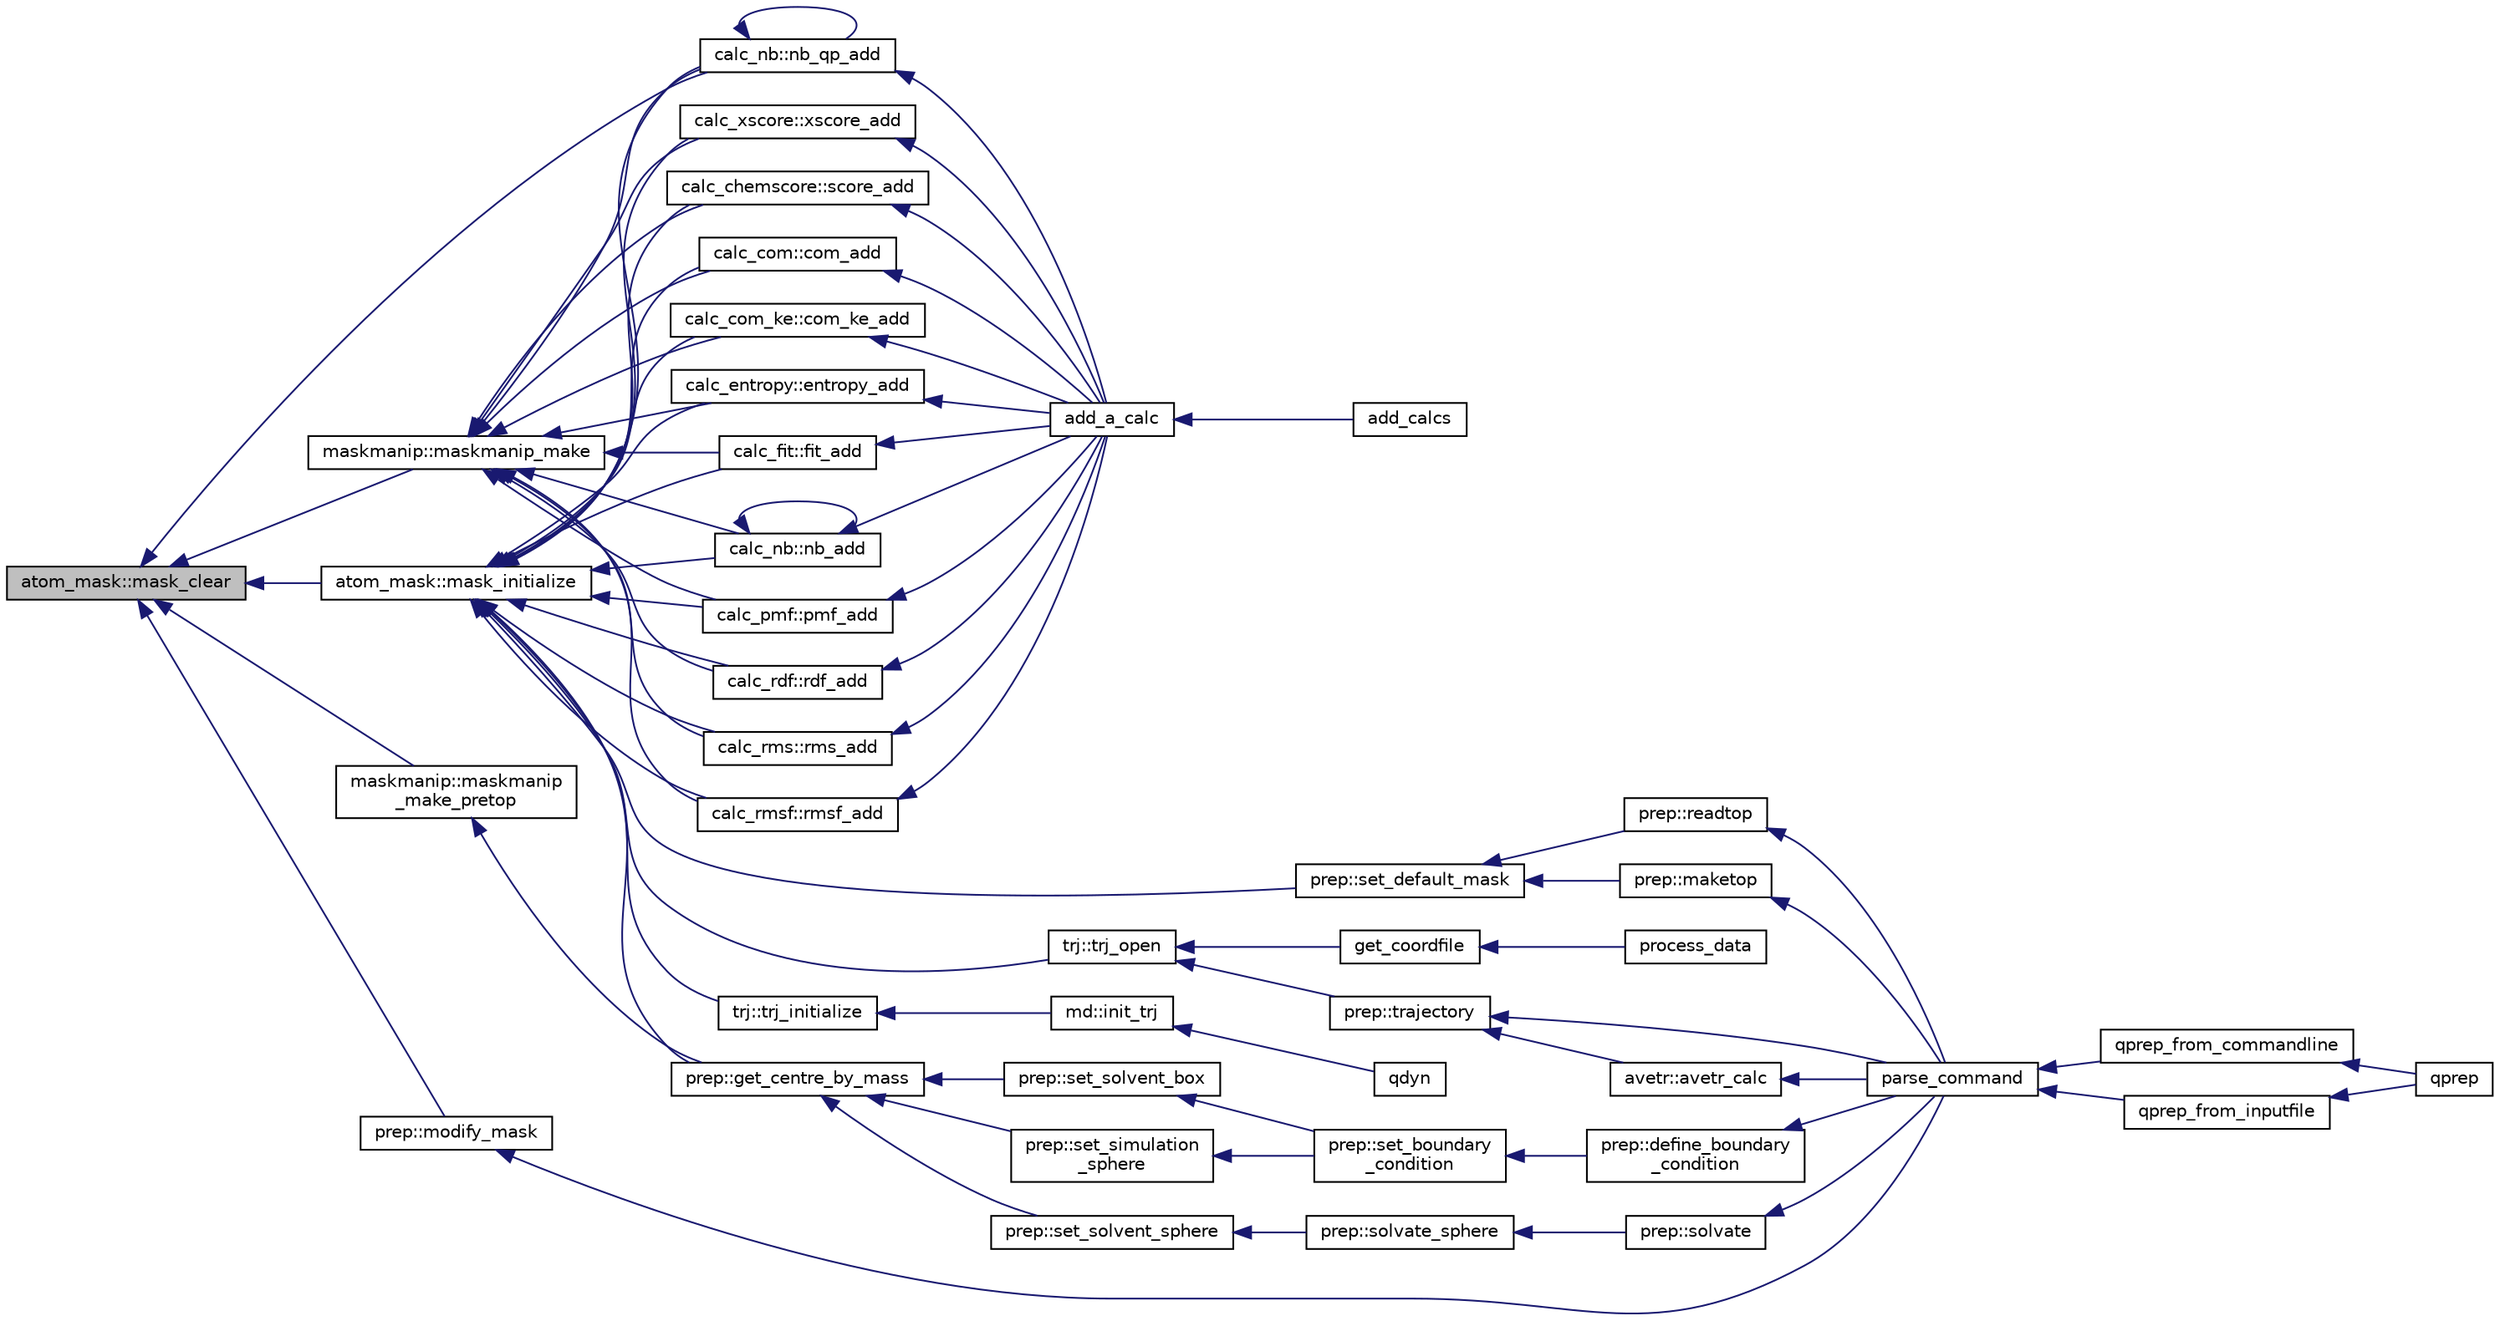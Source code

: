 digraph "atom_mask::mask_clear"
{
  edge [fontname="Helvetica",fontsize="10",labelfontname="Helvetica",labelfontsize="10"];
  node [fontname="Helvetica",fontsize="10",shape=record];
  rankdir="LR";
  Node1 [label="atom_mask::mask_clear",height=0.2,width=0.4,color="black", fillcolor="grey75", style="filled" fontcolor="black"];
  Node1 -> Node2 [dir="back",color="midnightblue",fontsize="10",style="solid",fontname="Helvetica"];
  Node2 [label="atom_mask::mask_initialize",height=0.2,width=0.4,color="black", fillcolor="white", style="filled",URL="$classatom__mask.html#a37135eea76c381c4aacee5cc9fbce046"];
  Node2 -> Node3 [dir="back",color="midnightblue",fontsize="10",style="solid",fontname="Helvetica"];
  Node3 [label="calc_chemscore::score_add",height=0.2,width=0.4,color="black", fillcolor="white", style="filled",URL="$classcalc__chemscore.html#a8ac120993f6d7fd6a2d13d1de1ef8a04"];
  Node3 -> Node4 [dir="back",color="midnightblue",fontsize="10",style="solid",fontname="Helvetica"];
  Node4 [label="add_a_calc",height=0.2,width=0.4,color="black", fillcolor="white", style="filled",URL="$qcalc_8f90.html#acb44d1dc6dd86deefc875c180bc5703e"];
  Node4 -> Node5 [dir="back",color="midnightblue",fontsize="10",style="solid",fontname="Helvetica"];
  Node5 [label="add_calcs",height=0.2,width=0.4,color="black", fillcolor="white", style="filled",URL="$qcalc_8f90.html#acaadc7e7a89c09e2f5d003ad5dca1672"];
  Node2 -> Node6 [dir="back",color="midnightblue",fontsize="10",style="solid",fontname="Helvetica"];
  Node6 [label="calc_com::com_add",height=0.2,width=0.4,color="black", fillcolor="white", style="filled",URL="$classcalc__com.html#a651966ec97d83c3b1dfa2698148984c7"];
  Node6 -> Node4 [dir="back",color="midnightblue",fontsize="10",style="solid",fontname="Helvetica"];
  Node2 -> Node7 [dir="back",color="midnightblue",fontsize="10",style="solid",fontname="Helvetica"];
  Node7 [label="calc_com_ke::com_ke_add",height=0.2,width=0.4,color="black", fillcolor="white", style="filled",URL="$classcalc__com__ke.html#a3c4a60a828ca4c037ffd87b608f6a8f7"];
  Node7 -> Node4 [dir="back",color="midnightblue",fontsize="10",style="solid",fontname="Helvetica"];
  Node2 -> Node8 [dir="back",color="midnightblue",fontsize="10",style="solid",fontname="Helvetica"];
  Node8 [label="calc_entropy::entropy_add",height=0.2,width=0.4,color="black", fillcolor="white", style="filled",URL="$classcalc__entropy.html#aed82d686b07a9020efcd8f4587376359"];
  Node8 -> Node4 [dir="back",color="midnightblue",fontsize="10",style="solid",fontname="Helvetica"];
  Node2 -> Node9 [dir="back",color="midnightblue",fontsize="10",style="solid",fontname="Helvetica"];
  Node9 [label="calc_fit::fit_add",height=0.2,width=0.4,color="black", fillcolor="white", style="filled",URL="$classcalc__fit.html#a03132293af132901c3309c2095bc97a5"];
  Node9 -> Node4 [dir="back",color="midnightblue",fontsize="10",style="solid",fontname="Helvetica"];
  Node2 -> Node10 [dir="back",color="midnightblue",fontsize="10",style="solid",fontname="Helvetica"];
  Node10 [label="calc_nb::nb_add",height=0.2,width=0.4,color="black", fillcolor="white", style="filled",URL="$classcalc__nb.html#a1476bae2c246aa70d62c2d574e1c3878"];
  Node10 -> Node10 [dir="back",color="midnightblue",fontsize="10",style="solid",fontname="Helvetica"];
  Node10 -> Node4 [dir="back",color="midnightblue",fontsize="10",style="solid",fontname="Helvetica"];
  Node2 -> Node11 [dir="back",color="midnightblue",fontsize="10",style="solid",fontname="Helvetica"];
  Node11 [label="calc_nb::nb_qp_add",height=0.2,width=0.4,color="black", fillcolor="white", style="filled",URL="$classcalc__nb.html#a6d26079e3680e2780d8c7f302b538596"];
  Node11 -> Node11 [dir="back",color="midnightblue",fontsize="10",style="solid",fontname="Helvetica"];
  Node11 -> Node4 [dir="back",color="midnightblue",fontsize="10",style="solid",fontname="Helvetica"];
  Node2 -> Node12 [dir="back",color="midnightblue",fontsize="10",style="solid",fontname="Helvetica"];
  Node12 [label="calc_pmf::pmf_add",height=0.2,width=0.4,color="black", fillcolor="white", style="filled",URL="$classcalc__pmf.html#a4caf9759f3678b95aaa1f48fba8eb333"];
  Node12 -> Node4 [dir="back",color="midnightblue",fontsize="10",style="solid",fontname="Helvetica"];
  Node2 -> Node13 [dir="back",color="midnightblue",fontsize="10",style="solid",fontname="Helvetica"];
  Node13 [label="calc_rdf::rdf_add",height=0.2,width=0.4,color="black", fillcolor="white", style="filled",URL="$classcalc__rdf.html#ab8e05d1bd81788d16237447d9f66edd9"];
  Node13 -> Node4 [dir="back",color="midnightblue",fontsize="10",style="solid",fontname="Helvetica"];
  Node2 -> Node14 [dir="back",color="midnightblue",fontsize="10",style="solid",fontname="Helvetica"];
  Node14 [label="calc_rms::rms_add",height=0.2,width=0.4,color="black", fillcolor="white", style="filled",URL="$classcalc__rms.html#ae0ddbab6b86b26808306b08522944087"];
  Node14 -> Node4 [dir="back",color="midnightblue",fontsize="10",style="solid",fontname="Helvetica"];
  Node2 -> Node15 [dir="back",color="midnightblue",fontsize="10",style="solid",fontname="Helvetica"];
  Node15 [label="calc_rmsf::rmsf_add",height=0.2,width=0.4,color="black", fillcolor="white", style="filled",URL="$classcalc__rmsf.html#a4e6c49380436639f72a9ca5711477832"];
  Node15 -> Node4 [dir="back",color="midnightblue",fontsize="10",style="solid",fontname="Helvetica"];
  Node2 -> Node16 [dir="back",color="midnightblue",fontsize="10",style="solid",fontname="Helvetica"];
  Node16 [label="calc_xscore::xscore_add",height=0.2,width=0.4,color="black", fillcolor="white", style="filled",URL="$classcalc__xscore.html#a54166bda8a73b7847edce41e4b3268d5"];
  Node16 -> Node4 [dir="back",color="midnightblue",fontsize="10",style="solid",fontname="Helvetica"];
  Node2 -> Node17 [dir="back",color="midnightblue",fontsize="10",style="solid",fontname="Helvetica"];
  Node17 [label="prep::set_default_mask",height=0.2,width=0.4,color="black", fillcolor="white", style="filled",URL="$classprep.html#a66e2390289edaef47f6dcefb4a185202"];
  Node17 -> Node18 [dir="back",color="midnightblue",fontsize="10",style="solid",fontname="Helvetica"];
  Node18 [label="prep::maketop",height=0.2,width=0.4,color="black", fillcolor="white", style="filled",URL="$classprep.html#ac1b20bb4677de808773357bae4f5b4a5"];
  Node18 -> Node19 [dir="back",color="midnightblue",fontsize="10",style="solid",fontname="Helvetica"];
  Node19 [label="parse_command",height=0.2,width=0.4,color="black", fillcolor="white", style="filled",URL="$qprep_8f90.html#add7d58759b8d0826b87051647135e024"];
  Node19 -> Node20 [dir="back",color="midnightblue",fontsize="10",style="solid",fontname="Helvetica"];
  Node20 [label="qprep_from_commandline",height=0.2,width=0.4,color="black", fillcolor="white", style="filled",URL="$qprep_8f90.html#a509741b66578d6d76b269d0f98128910"];
  Node20 -> Node21 [dir="back",color="midnightblue",fontsize="10",style="solid",fontname="Helvetica"];
  Node21 [label="qprep",height=0.2,width=0.4,color="black", fillcolor="white", style="filled",URL="$qprep_8f90.html#a252292cf2c64796a48ab29aae4920d15"];
  Node19 -> Node22 [dir="back",color="midnightblue",fontsize="10",style="solid",fontname="Helvetica"];
  Node22 [label="qprep_from_inputfile",height=0.2,width=0.4,color="black", fillcolor="white", style="filled",URL="$qprep_8f90.html#aae7f6285ebd5705125725dcda622efd5"];
  Node22 -> Node21 [dir="back",color="midnightblue",fontsize="10",style="solid",fontname="Helvetica"];
  Node17 -> Node23 [dir="back",color="midnightblue",fontsize="10",style="solid",fontname="Helvetica"];
  Node23 [label="prep::readtop",height=0.2,width=0.4,color="black", fillcolor="white", style="filled",URL="$classprep.html#a59d775f3eb60a2041f8a27c882d3bc70"];
  Node23 -> Node19 [dir="back",color="midnightblue",fontsize="10",style="solid",fontname="Helvetica"];
  Node2 -> Node24 [dir="back",color="midnightblue",fontsize="10",style="solid",fontname="Helvetica"];
  Node24 [label="prep::get_centre_by_mass",height=0.2,width=0.4,color="black", fillcolor="white", style="filled",URL="$classprep.html#ac5cb1bd82cdabbd55089747c70946e9f"];
  Node24 -> Node25 [dir="back",color="midnightblue",fontsize="10",style="solid",fontname="Helvetica"];
  Node25 [label="prep::set_simulation\l_sphere",height=0.2,width=0.4,color="black", fillcolor="white", style="filled",URL="$classprep.html#a35f72f5ffad726d4d9f3f8405837b1a2"];
  Node25 -> Node26 [dir="back",color="midnightblue",fontsize="10",style="solid",fontname="Helvetica"];
  Node26 [label="prep::set_boundary\l_condition",height=0.2,width=0.4,color="black", fillcolor="white", style="filled",URL="$classprep.html#a6cb87d50fe4a6bf0ae27fe34d7316f5b"];
  Node26 -> Node27 [dir="back",color="midnightblue",fontsize="10",style="solid",fontname="Helvetica"];
  Node27 [label="prep::define_boundary\l_condition",height=0.2,width=0.4,color="black", fillcolor="white", style="filled",URL="$classprep.html#a63b4a8d3ff88f78114eb1d70ba5fbef1"];
  Node27 -> Node19 [dir="back",color="midnightblue",fontsize="10",style="solid",fontname="Helvetica"];
  Node24 -> Node28 [dir="back",color="midnightblue",fontsize="10",style="solid",fontname="Helvetica"];
  Node28 [label="prep::set_solvent_box",height=0.2,width=0.4,color="black", fillcolor="white", style="filled",URL="$classprep.html#a28767f39911fb26ba4be630e1b41c4e5"];
  Node28 -> Node26 [dir="back",color="midnightblue",fontsize="10",style="solid",fontname="Helvetica"];
  Node24 -> Node29 [dir="back",color="midnightblue",fontsize="10",style="solid",fontname="Helvetica"];
  Node29 [label="prep::set_solvent_sphere",height=0.2,width=0.4,color="black", fillcolor="white", style="filled",URL="$classprep.html#abb116903e6c029e9d8ad398fc9968393"];
  Node29 -> Node30 [dir="back",color="midnightblue",fontsize="10",style="solid",fontname="Helvetica"];
  Node30 [label="prep::solvate_sphere",height=0.2,width=0.4,color="black", fillcolor="white", style="filled",URL="$classprep.html#a94b652674f1c868ef55bb9e4a3cd8204"];
  Node30 -> Node31 [dir="back",color="midnightblue",fontsize="10",style="solid",fontname="Helvetica"];
  Node31 [label="prep::solvate",height=0.2,width=0.4,color="black", fillcolor="white", style="filled",URL="$classprep.html#ab40618e65f3f9ff77388540cc08fb857"];
  Node31 -> Node19 [dir="back",color="midnightblue",fontsize="10",style="solid",fontname="Helvetica"];
  Node2 -> Node32 [dir="back",color="midnightblue",fontsize="10",style="solid",fontname="Helvetica"];
  Node32 [label="trj::trj_initialize",height=0.2,width=0.4,color="black", fillcolor="white", style="filled",URL="$classtrj.html#abcf23ced3af3d82b27dbbfdf91f31393"];
  Node32 -> Node33 [dir="back",color="midnightblue",fontsize="10",style="solid",fontname="Helvetica"];
  Node33 [label="md::init_trj",height=0.2,width=0.4,color="black", fillcolor="white", style="filled",URL="$classmd.html#ac42ae299354d569a17be9cc805d6a2ec"];
  Node33 -> Node34 [dir="back",color="midnightblue",fontsize="10",style="solid",fontname="Helvetica"];
  Node34 [label="qdyn",height=0.2,width=0.4,color="black", fillcolor="white", style="filled",URL="$qdyn_8f90.html#a93aa3f5a63d37164f411c008fce7e62c"];
  Node2 -> Node35 [dir="back",color="midnightblue",fontsize="10",style="solid",fontname="Helvetica"];
  Node35 [label="trj::trj_open",height=0.2,width=0.4,color="black", fillcolor="white", style="filled",URL="$classtrj.html#a28cdf7fe7d02d22fcf44b14c41cd292c"];
  Node35 -> Node36 [dir="back",color="midnightblue",fontsize="10",style="solid",fontname="Helvetica"];
  Node36 [label="prep::trajectory",height=0.2,width=0.4,color="black", fillcolor="white", style="filled",URL="$classprep.html#aa25e33c6f5da38aba332f11ca5cff8f3"];
  Node36 -> Node37 [dir="back",color="midnightblue",fontsize="10",style="solid",fontname="Helvetica"];
  Node37 [label="avetr::avetr_calc",height=0.2,width=0.4,color="black", fillcolor="white", style="filled",URL="$classavetr.html#a1fbe6b643dec51fc47c85540a07c896c"];
  Node37 -> Node19 [dir="back",color="midnightblue",fontsize="10",style="solid",fontname="Helvetica"];
  Node36 -> Node19 [dir="back",color="midnightblue",fontsize="10",style="solid",fontname="Helvetica"];
  Node35 -> Node38 [dir="back",color="midnightblue",fontsize="10",style="solid",fontname="Helvetica"];
  Node38 [label="get_coordfile",height=0.2,width=0.4,color="black", fillcolor="white", style="filled",URL="$qcalc_8f90.html#a1d82cd2a089e1e0ca370862a88297fad"];
  Node38 -> Node39 [dir="back",color="midnightblue",fontsize="10",style="solid",fontname="Helvetica"];
  Node39 [label="process_data",height=0.2,width=0.4,color="black", fillcolor="white", style="filled",URL="$qcalc_8f90.html#a7d2d447954fb385bdca4f228de92b1eb"];
  Node1 -> Node40 [dir="back",color="midnightblue",fontsize="10",style="solid",fontname="Helvetica"];
  Node40 [label="maskmanip::maskmanip_make",height=0.2,width=0.4,color="black", fillcolor="white", style="filled",URL="$classmaskmanip.html#a716ed52ce2766e5a0ee111f885e7287f"];
  Node40 -> Node3 [dir="back",color="midnightblue",fontsize="10",style="solid",fontname="Helvetica"];
  Node40 -> Node6 [dir="back",color="midnightblue",fontsize="10",style="solid",fontname="Helvetica"];
  Node40 -> Node7 [dir="back",color="midnightblue",fontsize="10",style="solid",fontname="Helvetica"];
  Node40 -> Node8 [dir="back",color="midnightblue",fontsize="10",style="solid",fontname="Helvetica"];
  Node40 -> Node9 [dir="back",color="midnightblue",fontsize="10",style="solid",fontname="Helvetica"];
  Node40 -> Node10 [dir="back",color="midnightblue",fontsize="10",style="solid",fontname="Helvetica"];
  Node40 -> Node11 [dir="back",color="midnightblue",fontsize="10",style="solid",fontname="Helvetica"];
  Node40 -> Node12 [dir="back",color="midnightblue",fontsize="10",style="solid",fontname="Helvetica"];
  Node40 -> Node13 [dir="back",color="midnightblue",fontsize="10",style="solid",fontname="Helvetica"];
  Node40 -> Node14 [dir="back",color="midnightblue",fontsize="10",style="solid",fontname="Helvetica"];
  Node40 -> Node15 [dir="back",color="midnightblue",fontsize="10",style="solid",fontname="Helvetica"];
  Node40 -> Node16 [dir="back",color="midnightblue",fontsize="10",style="solid",fontname="Helvetica"];
  Node1 -> Node41 [dir="back",color="midnightblue",fontsize="10",style="solid",fontname="Helvetica"];
  Node41 [label="maskmanip::maskmanip\l_make_pretop",height=0.2,width=0.4,color="black", fillcolor="white", style="filled",URL="$classmaskmanip.html#aa7d710d064627916cae7417ab446621c"];
  Node41 -> Node24 [dir="back",color="midnightblue",fontsize="10",style="solid",fontname="Helvetica"];
  Node1 -> Node42 [dir="back",color="midnightblue",fontsize="10",style="solid",fontname="Helvetica"];
  Node42 [label="prep::modify_mask",height=0.2,width=0.4,color="black", fillcolor="white", style="filled",URL="$classprep.html#a977d8921a8e453a4a83f89e42147e5e9"];
  Node42 -> Node19 [dir="back",color="midnightblue",fontsize="10",style="solid",fontname="Helvetica"];
  Node1 -> Node11 [dir="back",color="midnightblue",fontsize="10",style="solid",fontname="Helvetica"];
}
